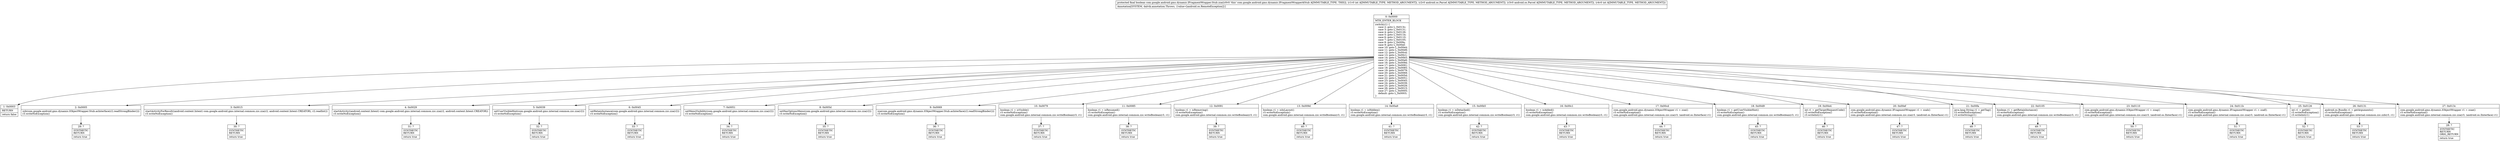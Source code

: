 digraph "CFG forcom.google.android.gms.dynamic.IFragmentWrapper.Stub.zza(ILandroid\/os\/Parcel;Landroid\/os\/Parcel;I)Z" {
Node_0 [shape=record,label="{0\:\ 0x0000|MTH_ENTER_BLOCK\l|switch(r1) \{\l    case 2: goto L_0x013c;\l    case 3: goto L_0x0131;\l    case 4: goto L_0x0126;\l    case 5: goto L_0x011b;\l    case 6: goto L_0x0110;\l    case 7: goto L_0x0105;\l    case 8: goto L_0x00fa;\l    case 9: goto L_0x00ef;\l    case 10: goto L_0x00e4;\l    case 11: goto L_0x00d9;\l    case 12: goto L_0x00cd;\l    case 13: goto L_0x00c1;\l    case 14: goto L_0x00b5;\l    case 15: goto L_0x00a9;\l    case 16: goto L_0x009d;\l    case 17: goto L_0x0091;\l    case 18: goto L_0x0085;\l    case 19: goto L_0x0079;\l    case 20: goto L_0x0069;\l    case 21: goto L_0x005d;\l    case 22: goto L_0x0051;\l    case 23: goto L_0x0045;\l    case 24: goto L_0x0039;\l    case 25: goto L_0x0029;\l    case 26: goto L_0x0015;\l    case 27: goto L_0x0005;\l    default: goto L_0x0003;\l\}\l}"];
Node_1 [shape=record,label="{1\:\ 0x0003|RETURN\l|return false\l}"];
Node_2 [shape=record,label="{2\:\ 0x0005|zzb(com.google.android.gms.dynamic.IObjectWrapper.Stub.asInterface(r2.readStrongBinder()))\lr3.writeNoException()\l}"];
Node_3 [shape=record,label="{3\:\ 0x0015|startActivityForResult((android.content.Intent) com.google.android.gms.internal.common.zzc.zza(r2, android.content.Intent.CREATOR), r2.readInt())\lr3.writeNoException()\l}"];
Node_4 [shape=record,label="{4\:\ 0x0029|startActivity((android.content.Intent) com.google.android.gms.internal.common.zzc.zza(r2, android.content.Intent.CREATOR))\lr3.writeNoException()\l}"];
Node_5 [shape=record,label="{5\:\ 0x0039|setUserVisibleHint(com.google.android.gms.internal.common.zzc.zza(r2))\lr3.writeNoException()\l}"];
Node_6 [shape=record,label="{6\:\ 0x0045|setRetainInstance(com.google.android.gms.internal.common.zzc.zza(r2))\lr3.writeNoException()\l}"];
Node_7 [shape=record,label="{7\:\ 0x0051|setMenuVisibility(com.google.android.gms.internal.common.zzc.zza(r2))\lr3.writeNoException()\l}"];
Node_8 [shape=record,label="{8\:\ 0x005d|setHasOptionsMenu(com.google.android.gms.internal.common.zzc.zza(r2))\lr3.writeNoException()\l}"];
Node_9 [shape=record,label="{9\:\ 0x0069|zza(com.google.android.gms.dynamic.IObjectWrapper.Stub.asInterface(r2.readStrongBinder()))\lr3.writeNoException()\l}"];
Node_10 [shape=record,label="{10\:\ 0x0079|boolean r1 = isVisible()\lr3.writeNoException()\lcom.google.android.gms.internal.common.zzc.writeBoolean(r3, r1)\l}"];
Node_11 [shape=record,label="{11\:\ 0x0085|boolean r1 = isResumed()\lr3.writeNoException()\lcom.google.android.gms.internal.common.zzc.writeBoolean(r3, r1)\l}"];
Node_12 [shape=record,label="{12\:\ 0x0091|boolean r1 = isRemoving()\lr3.writeNoException()\lcom.google.android.gms.internal.common.zzc.writeBoolean(r3, r1)\l}"];
Node_13 [shape=record,label="{13\:\ 0x009d|boolean r1 = isInLayout()\lr3.writeNoException()\lcom.google.android.gms.internal.common.zzc.writeBoolean(r3, r1)\l}"];
Node_14 [shape=record,label="{14\:\ 0x00a9|boolean r1 = isHidden()\lr3.writeNoException()\lcom.google.android.gms.internal.common.zzc.writeBoolean(r3, r1)\l}"];
Node_15 [shape=record,label="{15\:\ 0x00b5|boolean r1 = isDetached()\lr3.writeNoException()\lcom.google.android.gms.internal.common.zzc.writeBoolean(r3, r1)\l}"];
Node_16 [shape=record,label="{16\:\ 0x00c1|boolean r1 = isAdded()\lr3.writeNoException()\lcom.google.android.gms.internal.common.zzc.writeBoolean(r3, r1)\l}"];
Node_17 [shape=record,label="{17\:\ 0x00cd|com.google.android.gms.dynamic.IObjectWrapper r1 = zzai()\lr3.writeNoException()\lcom.google.android.gms.internal.common.zzc.zza(r3, (android.os.IInterface) r1)\l}"];
Node_18 [shape=record,label="{18\:\ 0x00d9|boolean r1 = getUserVisibleHint()\lr3.writeNoException()\lcom.google.android.gms.internal.common.zzc.writeBoolean(r3, r1)\l}"];
Node_19 [shape=record,label="{19\:\ 0x00e4|int r1 = getTargetRequestCode()\lr3.writeNoException()\lr3.writeInt(r1)\l}"];
Node_20 [shape=record,label="{20\:\ 0x00ef|com.google.android.gms.dynamic.IFragmentWrapper r1 = zzah()\lr3.writeNoException()\lcom.google.android.gms.internal.common.zzc.zza(r3, (android.os.IInterface) r1)\l}"];
Node_21 [shape=record,label="{21\:\ 0x00fa|java.lang.String r1 = getTag()\lr3.writeNoException()\lr3.writeString(r1)\l}"];
Node_22 [shape=record,label="{22\:\ 0x0105|boolean r1 = getRetainInstance()\lr3.writeNoException()\lcom.google.android.gms.internal.common.zzc.writeBoolean(r3, r1)\l}"];
Node_23 [shape=record,label="{23\:\ 0x0110|com.google.android.gms.dynamic.IObjectWrapper r1 = zzag()\lr3.writeNoException()\lcom.google.android.gms.internal.common.zzc.zza(r3, (android.os.IInterface) r1)\l}"];
Node_24 [shape=record,label="{24\:\ 0x011b|com.google.android.gms.dynamic.IFragmentWrapper r1 = zzaf()\lr3.writeNoException()\lcom.google.android.gms.internal.common.zzc.zza(r3, (android.os.IInterface) r1)\l}"];
Node_25 [shape=record,label="{25\:\ 0x0126|int r1 = getId()\lr3.writeNoException()\lr3.writeInt(r1)\l}"];
Node_26 [shape=record,label="{26\:\ 0x0131|android.os.Bundle r1 = getArguments()\lr3.writeNoException()\lcom.google.android.gms.internal.common.zzc.zzb(r3, r1)\l}"];
Node_27 [shape=record,label="{27\:\ 0x013c|com.google.android.gms.dynamic.IObjectWrapper r1 = zzae()\lr3.writeNoException()\lcom.google.android.gms.internal.common.zzc.zza(r3, (android.os.IInterface) r1)\l}"];
Node_28 [shape=record,label="{28\:\ ?|SYNTHETIC\lRETURN\lORIG_RETURN\l|return true\l}"];
Node_29 [shape=record,label="{29\:\ ?|SYNTHETIC\lRETURN\l|return true\l}"];
Node_30 [shape=record,label="{30\:\ ?|SYNTHETIC\lRETURN\l|return true\l}"];
Node_31 [shape=record,label="{31\:\ ?|SYNTHETIC\lRETURN\l|return true\l}"];
Node_32 [shape=record,label="{32\:\ ?|SYNTHETIC\lRETURN\l|return true\l}"];
Node_33 [shape=record,label="{33\:\ ?|SYNTHETIC\lRETURN\l|return true\l}"];
Node_34 [shape=record,label="{34\:\ ?|SYNTHETIC\lRETURN\l|return true\l}"];
Node_35 [shape=record,label="{35\:\ ?|SYNTHETIC\lRETURN\l|return true\l}"];
Node_36 [shape=record,label="{36\:\ ?|SYNTHETIC\lRETURN\l|return true\l}"];
Node_37 [shape=record,label="{37\:\ ?|SYNTHETIC\lRETURN\l|return true\l}"];
Node_38 [shape=record,label="{38\:\ ?|SYNTHETIC\lRETURN\l|return true\l}"];
Node_39 [shape=record,label="{39\:\ ?|SYNTHETIC\lRETURN\l|return true\l}"];
Node_40 [shape=record,label="{40\:\ ?|SYNTHETIC\lRETURN\l|return true\l}"];
Node_41 [shape=record,label="{41\:\ ?|SYNTHETIC\lRETURN\l|return true\l}"];
Node_42 [shape=record,label="{42\:\ ?|SYNTHETIC\lRETURN\l|return true\l}"];
Node_43 [shape=record,label="{43\:\ ?|SYNTHETIC\lRETURN\l|return true\l}"];
Node_44 [shape=record,label="{44\:\ ?|SYNTHETIC\lRETURN\l|return true\l}"];
Node_45 [shape=record,label="{45\:\ ?|SYNTHETIC\lRETURN\l|return true\l}"];
Node_46 [shape=record,label="{46\:\ ?|SYNTHETIC\lRETURN\l|return true\l}"];
Node_47 [shape=record,label="{47\:\ ?|SYNTHETIC\lRETURN\l|return true\l}"];
Node_48 [shape=record,label="{48\:\ ?|SYNTHETIC\lRETURN\l|return true\l}"];
Node_49 [shape=record,label="{49\:\ ?|SYNTHETIC\lRETURN\l|return true\l}"];
Node_50 [shape=record,label="{50\:\ ?|SYNTHETIC\lRETURN\l|return true\l}"];
Node_51 [shape=record,label="{51\:\ ?|SYNTHETIC\lRETURN\l|return true\l}"];
Node_52 [shape=record,label="{52\:\ ?|SYNTHETIC\lRETURN\l|return true\l}"];
Node_53 [shape=record,label="{53\:\ ?|SYNTHETIC\lRETURN\l|return true\l}"];
MethodNode[shape=record,label="{protected final boolean com.google.android.gms.dynamic.IFragmentWrapper.Stub.zza((r0v0 'this' com.google.android.gms.dynamic.IFragmentWrapper$Stub A[IMMUTABLE_TYPE, THIS]), (r1v0 int A[IMMUTABLE_TYPE, METHOD_ARGUMENT]), (r2v0 android.os.Parcel A[IMMUTABLE_TYPE, METHOD_ARGUMENT]), (r3v0 android.os.Parcel A[IMMUTABLE_TYPE, METHOD_ARGUMENT]), (r4v0 int A[IMMUTABLE_TYPE, METHOD_ARGUMENT]))  | Annotation[SYSTEM, dalvik.annotation.Throws, \{value=[android.os.RemoteException]\}]\l}"];
MethodNode -> Node_0;
Node_0 -> Node_1;
Node_0 -> Node_2;
Node_0 -> Node_3;
Node_0 -> Node_4;
Node_0 -> Node_5;
Node_0 -> Node_6;
Node_0 -> Node_7;
Node_0 -> Node_8;
Node_0 -> Node_9;
Node_0 -> Node_10;
Node_0 -> Node_11;
Node_0 -> Node_12;
Node_0 -> Node_13;
Node_0 -> Node_14;
Node_0 -> Node_15;
Node_0 -> Node_16;
Node_0 -> Node_17;
Node_0 -> Node_18;
Node_0 -> Node_19;
Node_0 -> Node_20;
Node_0 -> Node_21;
Node_0 -> Node_22;
Node_0 -> Node_23;
Node_0 -> Node_24;
Node_0 -> Node_25;
Node_0 -> Node_26;
Node_0 -> Node_27;
Node_2 -> Node_29;
Node_3 -> Node_30;
Node_4 -> Node_31;
Node_5 -> Node_32;
Node_6 -> Node_33;
Node_7 -> Node_34;
Node_8 -> Node_35;
Node_9 -> Node_36;
Node_10 -> Node_37;
Node_11 -> Node_38;
Node_12 -> Node_39;
Node_13 -> Node_40;
Node_14 -> Node_41;
Node_15 -> Node_42;
Node_16 -> Node_43;
Node_17 -> Node_44;
Node_18 -> Node_45;
Node_19 -> Node_46;
Node_20 -> Node_47;
Node_21 -> Node_48;
Node_22 -> Node_49;
Node_23 -> Node_50;
Node_24 -> Node_51;
Node_25 -> Node_52;
Node_26 -> Node_53;
Node_27 -> Node_28;
}


